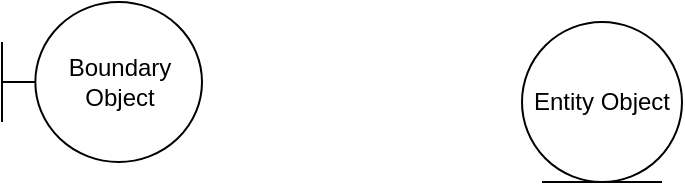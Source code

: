 <mxfile version="20.5.3" type="github">
  <diagram id="HB9kt-P50eGGeSGOIudb" name="第 1 页">
    <mxGraphModel dx="1422" dy="754" grid="1" gridSize="10" guides="1" tooltips="1" connect="1" arrows="1" fold="1" page="1" pageScale="1" pageWidth="827" pageHeight="1169" math="0" shadow="0">
      <root>
        <mxCell id="0" />
        <mxCell id="1" parent="0" />
        <mxCell id="6l0_gigfIC_relkh66nS-1" value="Boundary Object" style="shape=umlBoundary;whiteSpace=wrap;html=1;" vertex="1" parent="1">
          <mxGeometry x="230" y="130" width="100" height="80" as="geometry" />
        </mxCell>
        <mxCell id="6l0_gigfIC_relkh66nS-2" value="Entity Object" style="ellipse;shape=umlEntity;whiteSpace=wrap;html=1;" vertex="1" parent="1">
          <mxGeometry x="490" y="140" width="80" height="80" as="geometry" />
        </mxCell>
      </root>
    </mxGraphModel>
  </diagram>
</mxfile>
